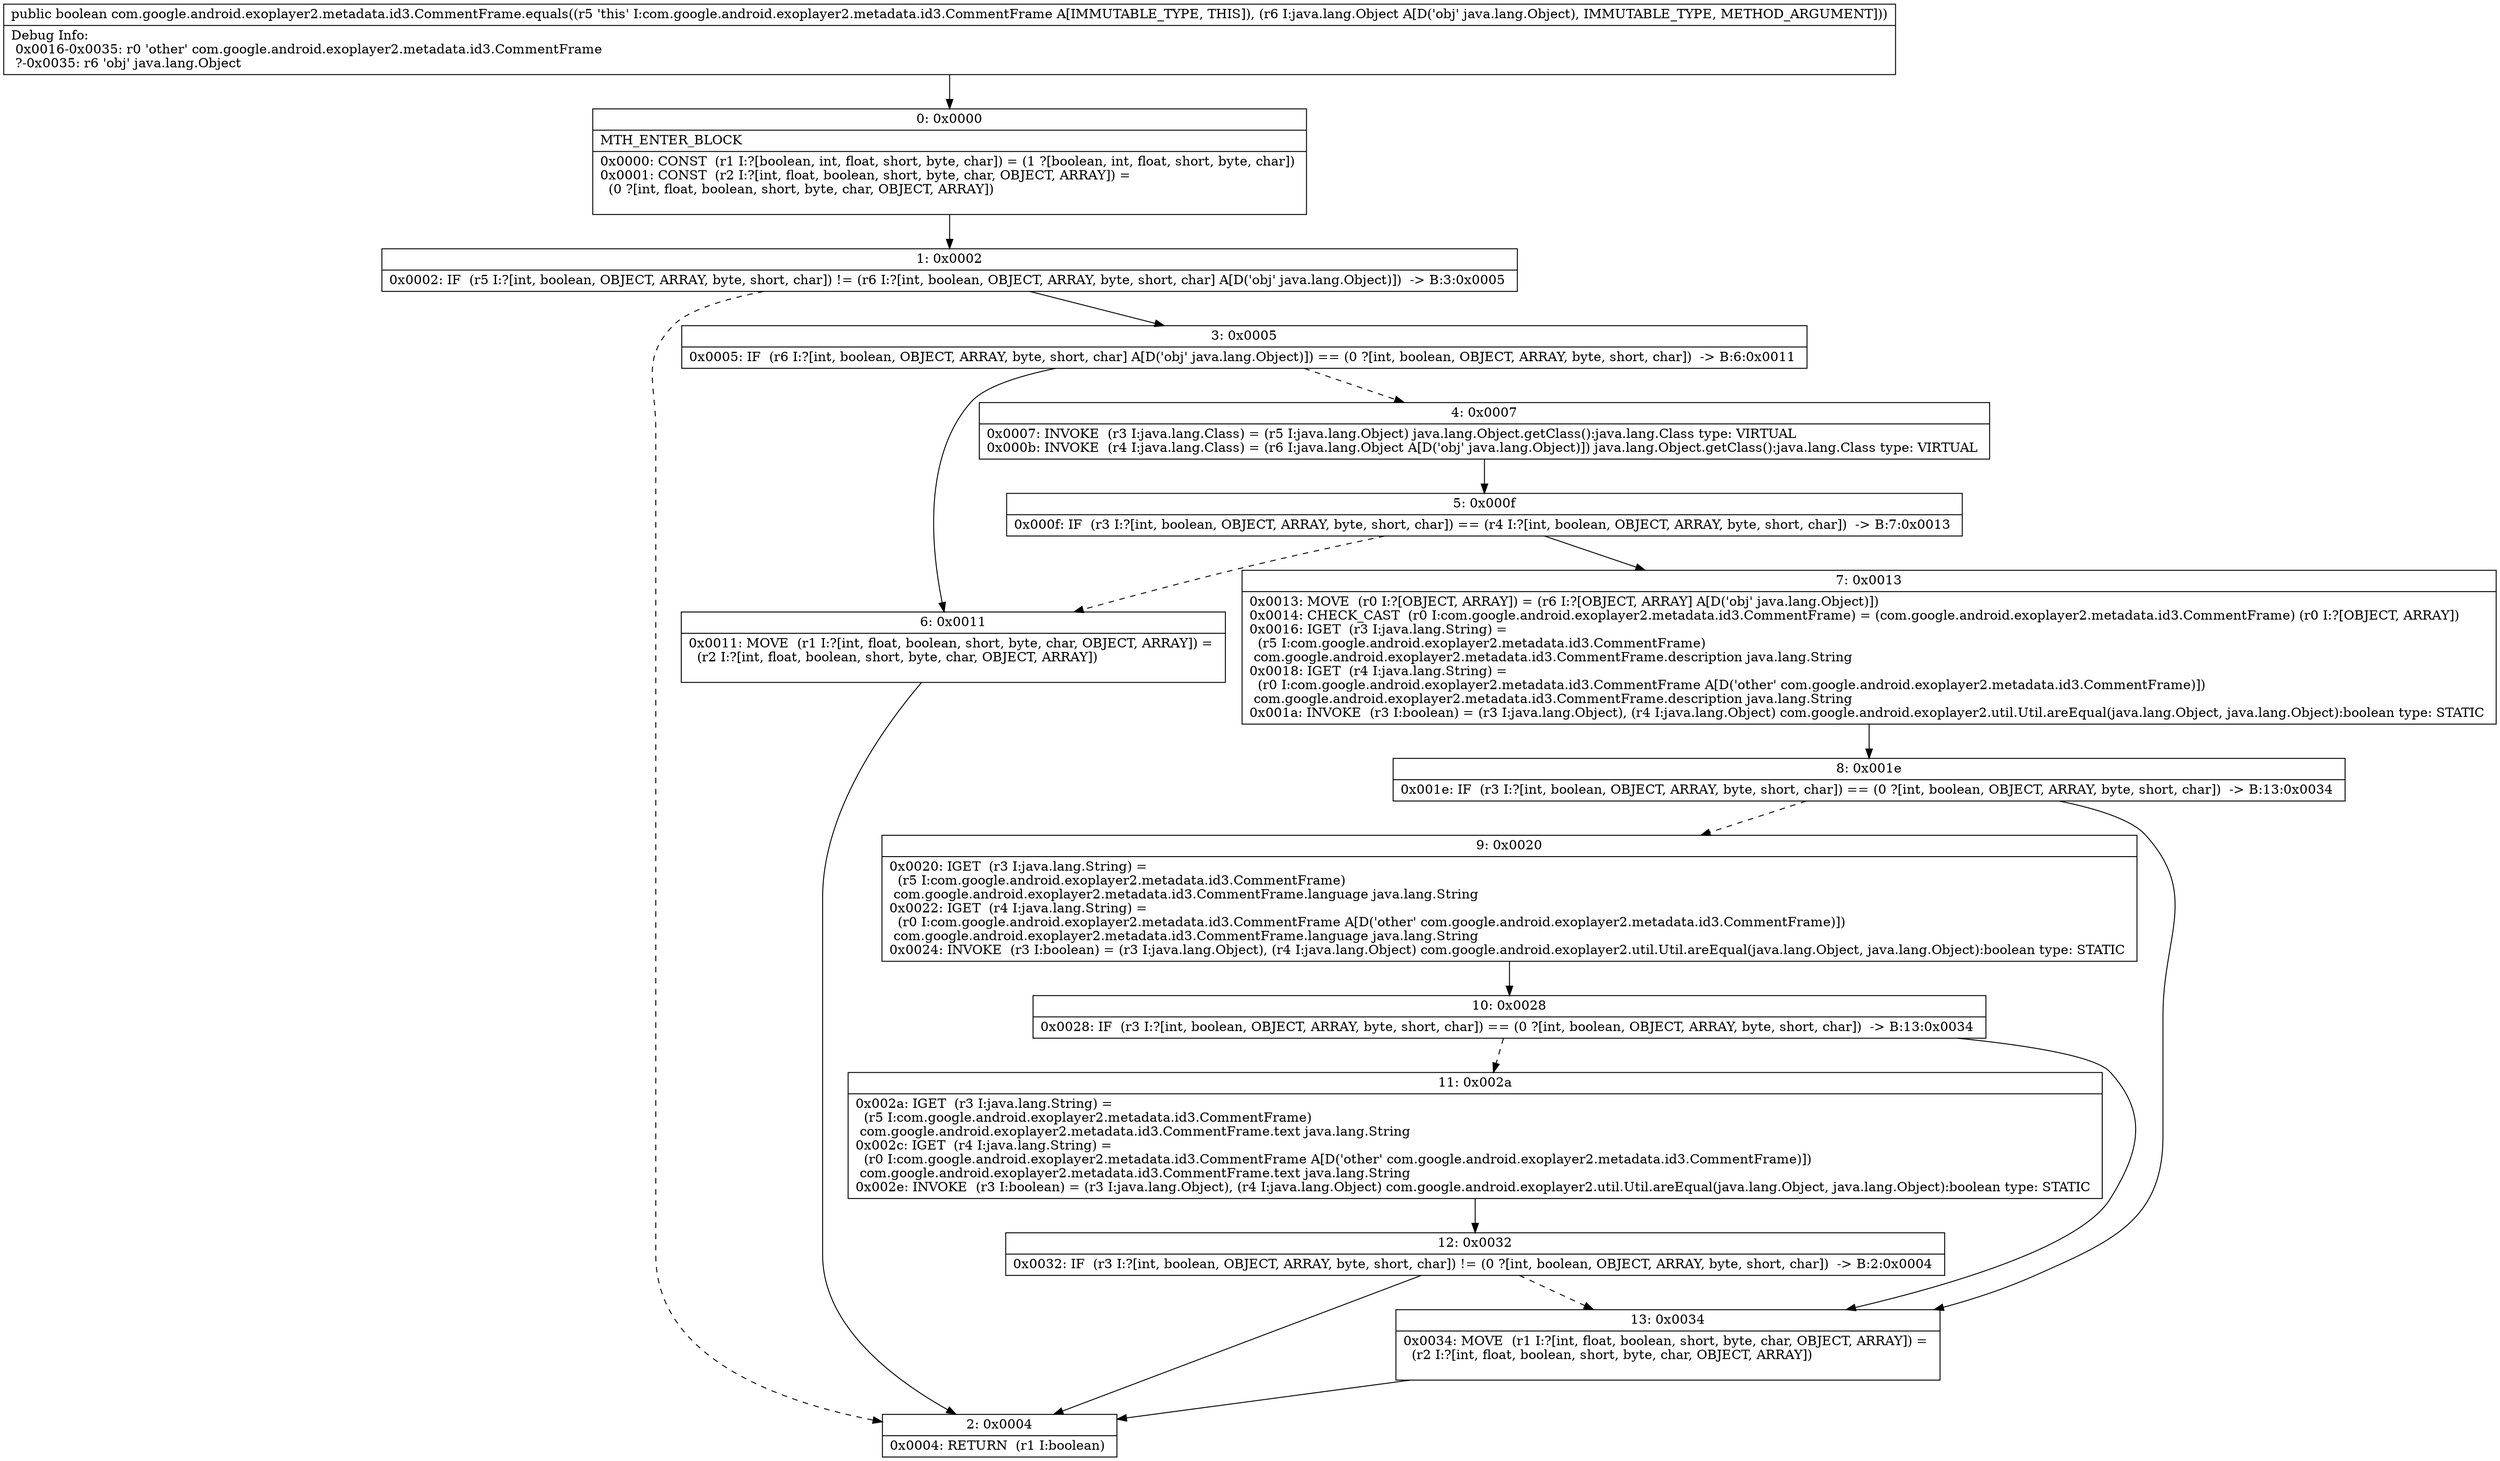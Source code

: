 digraph "CFG forcom.google.android.exoplayer2.metadata.id3.CommentFrame.equals(Ljava\/lang\/Object;)Z" {
Node_0 [shape=record,label="{0\:\ 0x0000|MTH_ENTER_BLOCK\l|0x0000: CONST  (r1 I:?[boolean, int, float, short, byte, char]) = (1 ?[boolean, int, float, short, byte, char]) \l0x0001: CONST  (r2 I:?[int, float, boolean, short, byte, char, OBJECT, ARRAY]) = \l  (0 ?[int, float, boolean, short, byte, char, OBJECT, ARRAY])\l \l}"];
Node_1 [shape=record,label="{1\:\ 0x0002|0x0002: IF  (r5 I:?[int, boolean, OBJECT, ARRAY, byte, short, char]) != (r6 I:?[int, boolean, OBJECT, ARRAY, byte, short, char] A[D('obj' java.lang.Object)])  \-\> B:3:0x0005 \l}"];
Node_2 [shape=record,label="{2\:\ 0x0004|0x0004: RETURN  (r1 I:boolean) \l}"];
Node_3 [shape=record,label="{3\:\ 0x0005|0x0005: IF  (r6 I:?[int, boolean, OBJECT, ARRAY, byte, short, char] A[D('obj' java.lang.Object)]) == (0 ?[int, boolean, OBJECT, ARRAY, byte, short, char])  \-\> B:6:0x0011 \l}"];
Node_4 [shape=record,label="{4\:\ 0x0007|0x0007: INVOKE  (r3 I:java.lang.Class) = (r5 I:java.lang.Object) java.lang.Object.getClass():java.lang.Class type: VIRTUAL \l0x000b: INVOKE  (r4 I:java.lang.Class) = (r6 I:java.lang.Object A[D('obj' java.lang.Object)]) java.lang.Object.getClass():java.lang.Class type: VIRTUAL \l}"];
Node_5 [shape=record,label="{5\:\ 0x000f|0x000f: IF  (r3 I:?[int, boolean, OBJECT, ARRAY, byte, short, char]) == (r4 I:?[int, boolean, OBJECT, ARRAY, byte, short, char])  \-\> B:7:0x0013 \l}"];
Node_6 [shape=record,label="{6\:\ 0x0011|0x0011: MOVE  (r1 I:?[int, float, boolean, short, byte, char, OBJECT, ARRAY]) = \l  (r2 I:?[int, float, boolean, short, byte, char, OBJECT, ARRAY])\l \l}"];
Node_7 [shape=record,label="{7\:\ 0x0013|0x0013: MOVE  (r0 I:?[OBJECT, ARRAY]) = (r6 I:?[OBJECT, ARRAY] A[D('obj' java.lang.Object)]) \l0x0014: CHECK_CAST  (r0 I:com.google.android.exoplayer2.metadata.id3.CommentFrame) = (com.google.android.exoplayer2.metadata.id3.CommentFrame) (r0 I:?[OBJECT, ARRAY]) \l0x0016: IGET  (r3 I:java.lang.String) = \l  (r5 I:com.google.android.exoplayer2.metadata.id3.CommentFrame)\l com.google.android.exoplayer2.metadata.id3.CommentFrame.description java.lang.String \l0x0018: IGET  (r4 I:java.lang.String) = \l  (r0 I:com.google.android.exoplayer2.metadata.id3.CommentFrame A[D('other' com.google.android.exoplayer2.metadata.id3.CommentFrame)])\l com.google.android.exoplayer2.metadata.id3.CommentFrame.description java.lang.String \l0x001a: INVOKE  (r3 I:boolean) = (r3 I:java.lang.Object), (r4 I:java.lang.Object) com.google.android.exoplayer2.util.Util.areEqual(java.lang.Object, java.lang.Object):boolean type: STATIC \l}"];
Node_8 [shape=record,label="{8\:\ 0x001e|0x001e: IF  (r3 I:?[int, boolean, OBJECT, ARRAY, byte, short, char]) == (0 ?[int, boolean, OBJECT, ARRAY, byte, short, char])  \-\> B:13:0x0034 \l}"];
Node_9 [shape=record,label="{9\:\ 0x0020|0x0020: IGET  (r3 I:java.lang.String) = \l  (r5 I:com.google.android.exoplayer2.metadata.id3.CommentFrame)\l com.google.android.exoplayer2.metadata.id3.CommentFrame.language java.lang.String \l0x0022: IGET  (r4 I:java.lang.String) = \l  (r0 I:com.google.android.exoplayer2.metadata.id3.CommentFrame A[D('other' com.google.android.exoplayer2.metadata.id3.CommentFrame)])\l com.google.android.exoplayer2.metadata.id3.CommentFrame.language java.lang.String \l0x0024: INVOKE  (r3 I:boolean) = (r3 I:java.lang.Object), (r4 I:java.lang.Object) com.google.android.exoplayer2.util.Util.areEqual(java.lang.Object, java.lang.Object):boolean type: STATIC \l}"];
Node_10 [shape=record,label="{10\:\ 0x0028|0x0028: IF  (r3 I:?[int, boolean, OBJECT, ARRAY, byte, short, char]) == (0 ?[int, boolean, OBJECT, ARRAY, byte, short, char])  \-\> B:13:0x0034 \l}"];
Node_11 [shape=record,label="{11\:\ 0x002a|0x002a: IGET  (r3 I:java.lang.String) = \l  (r5 I:com.google.android.exoplayer2.metadata.id3.CommentFrame)\l com.google.android.exoplayer2.metadata.id3.CommentFrame.text java.lang.String \l0x002c: IGET  (r4 I:java.lang.String) = \l  (r0 I:com.google.android.exoplayer2.metadata.id3.CommentFrame A[D('other' com.google.android.exoplayer2.metadata.id3.CommentFrame)])\l com.google.android.exoplayer2.metadata.id3.CommentFrame.text java.lang.String \l0x002e: INVOKE  (r3 I:boolean) = (r3 I:java.lang.Object), (r4 I:java.lang.Object) com.google.android.exoplayer2.util.Util.areEqual(java.lang.Object, java.lang.Object):boolean type: STATIC \l}"];
Node_12 [shape=record,label="{12\:\ 0x0032|0x0032: IF  (r3 I:?[int, boolean, OBJECT, ARRAY, byte, short, char]) != (0 ?[int, boolean, OBJECT, ARRAY, byte, short, char])  \-\> B:2:0x0004 \l}"];
Node_13 [shape=record,label="{13\:\ 0x0034|0x0034: MOVE  (r1 I:?[int, float, boolean, short, byte, char, OBJECT, ARRAY]) = \l  (r2 I:?[int, float, boolean, short, byte, char, OBJECT, ARRAY])\l \l}"];
MethodNode[shape=record,label="{public boolean com.google.android.exoplayer2.metadata.id3.CommentFrame.equals((r5 'this' I:com.google.android.exoplayer2.metadata.id3.CommentFrame A[IMMUTABLE_TYPE, THIS]), (r6 I:java.lang.Object A[D('obj' java.lang.Object), IMMUTABLE_TYPE, METHOD_ARGUMENT]))  | Debug Info:\l  0x0016\-0x0035: r0 'other' com.google.android.exoplayer2.metadata.id3.CommentFrame\l  ?\-0x0035: r6 'obj' java.lang.Object\l}"];
MethodNode -> Node_0;
Node_0 -> Node_1;
Node_1 -> Node_2[style=dashed];
Node_1 -> Node_3;
Node_3 -> Node_4[style=dashed];
Node_3 -> Node_6;
Node_4 -> Node_5;
Node_5 -> Node_6[style=dashed];
Node_5 -> Node_7;
Node_6 -> Node_2;
Node_7 -> Node_8;
Node_8 -> Node_9[style=dashed];
Node_8 -> Node_13;
Node_9 -> Node_10;
Node_10 -> Node_11[style=dashed];
Node_10 -> Node_13;
Node_11 -> Node_12;
Node_12 -> Node_2;
Node_12 -> Node_13[style=dashed];
Node_13 -> Node_2;
}

